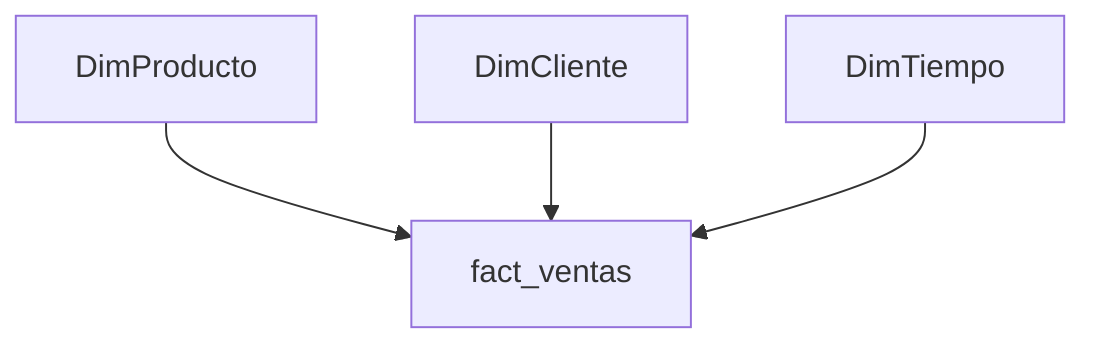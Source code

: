 graph TD
  DimProducto --> FactVentas["fact_ventas"]
  DimCliente --> FactVentas
  DimTiempo --> FactVentas